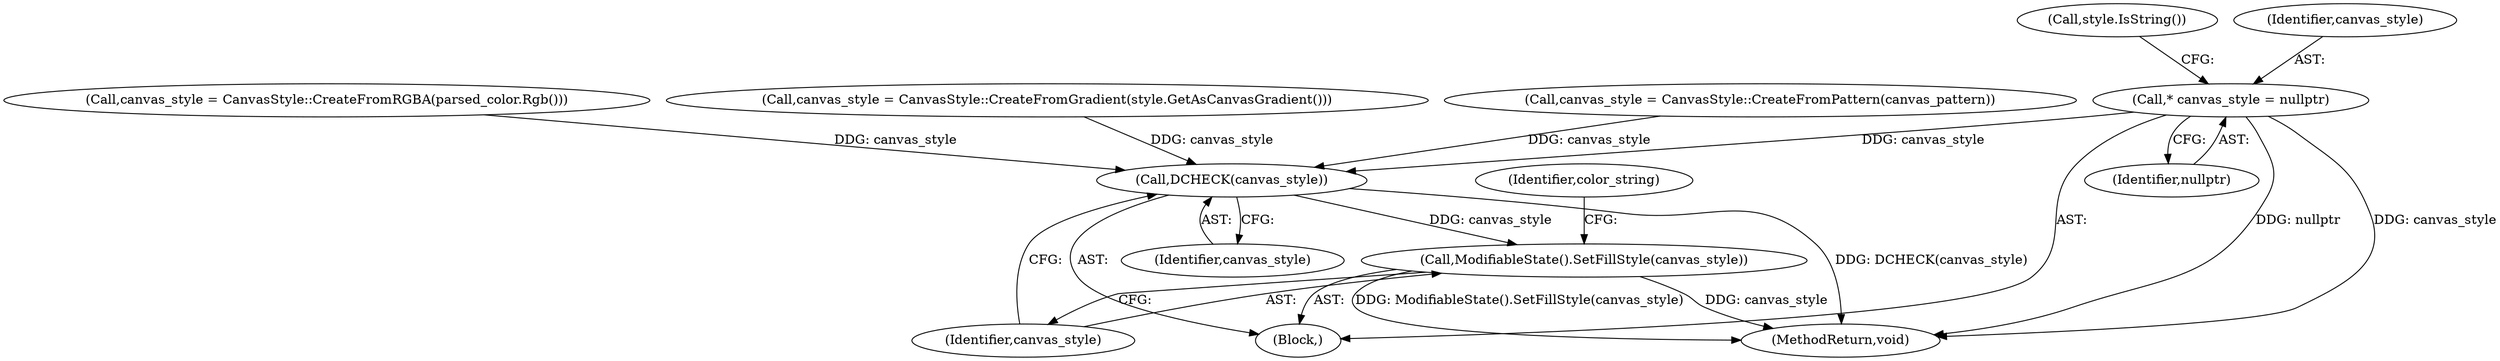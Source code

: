 digraph "0_Chrome_6ed26f014f76f10e76e80636027a2db9dcbe1664_3@pointer" {
"1000109" [label="(Call,* canvas_style = nullptr)"];
"1000176" [label="(Call,DCHECK(canvas_style))"];
"1000178" [label="(Call,ModifiableState().SetFillStyle(canvas_style))"];
"1000111" [label="(Identifier,nullptr)"];
"1000102" [label="(Block,)"];
"1000172" [label="(Call,canvas_style = CanvasStyle::CreateFromPattern(canvas_pattern))"];
"1000113" [label="(Call,style.IsString())"];
"1000140" [label="(Call,canvas_style = CanvasStyle::CreateFromRGBA(parsed_color.Rgb()))"];
"1000148" [label="(Call,canvas_style = CanvasStyle::CreateFromGradient(style.GetAsCanvasGradient()))"];
"1000176" [label="(Call,DCHECK(canvas_style))"];
"1000181" [label="(Identifier,color_string)"];
"1000178" [label="(Call,ModifiableState().SetFillStyle(canvas_style))"];
"1000177" [label="(Identifier,canvas_style)"];
"1000179" [label="(Identifier,canvas_style)"];
"1000109" [label="(Call,* canvas_style = nullptr)"];
"1000183" [label="(MethodReturn,void)"];
"1000110" [label="(Identifier,canvas_style)"];
"1000109" -> "1000102"  [label="AST: "];
"1000109" -> "1000111"  [label="CFG: "];
"1000110" -> "1000109"  [label="AST: "];
"1000111" -> "1000109"  [label="AST: "];
"1000113" -> "1000109"  [label="CFG: "];
"1000109" -> "1000183"  [label="DDG: canvas_style"];
"1000109" -> "1000183"  [label="DDG: nullptr"];
"1000109" -> "1000176"  [label="DDG: canvas_style"];
"1000176" -> "1000102"  [label="AST: "];
"1000176" -> "1000177"  [label="CFG: "];
"1000177" -> "1000176"  [label="AST: "];
"1000179" -> "1000176"  [label="CFG: "];
"1000176" -> "1000183"  [label="DDG: DCHECK(canvas_style)"];
"1000140" -> "1000176"  [label="DDG: canvas_style"];
"1000148" -> "1000176"  [label="DDG: canvas_style"];
"1000172" -> "1000176"  [label="DDG: canvas_style"];
"1000176" -> "1000178"  [label="DDG: canvas_style"];
"1000178" -> "1000102"  [label="AST: "];
"1000178" -> "1000179"  [label="CFG: "];
"1000179" -> "1000178"  [label="AST: "];
"1000181" -> "1000178"  [label="CFG: "];
"1000178" -> "1000183"  [label="DDG: ModifiableState().SetFillStyle(canvas_style)"];
"1000178" -> "1000183"  [label="DDG: canvas_style"];
}
